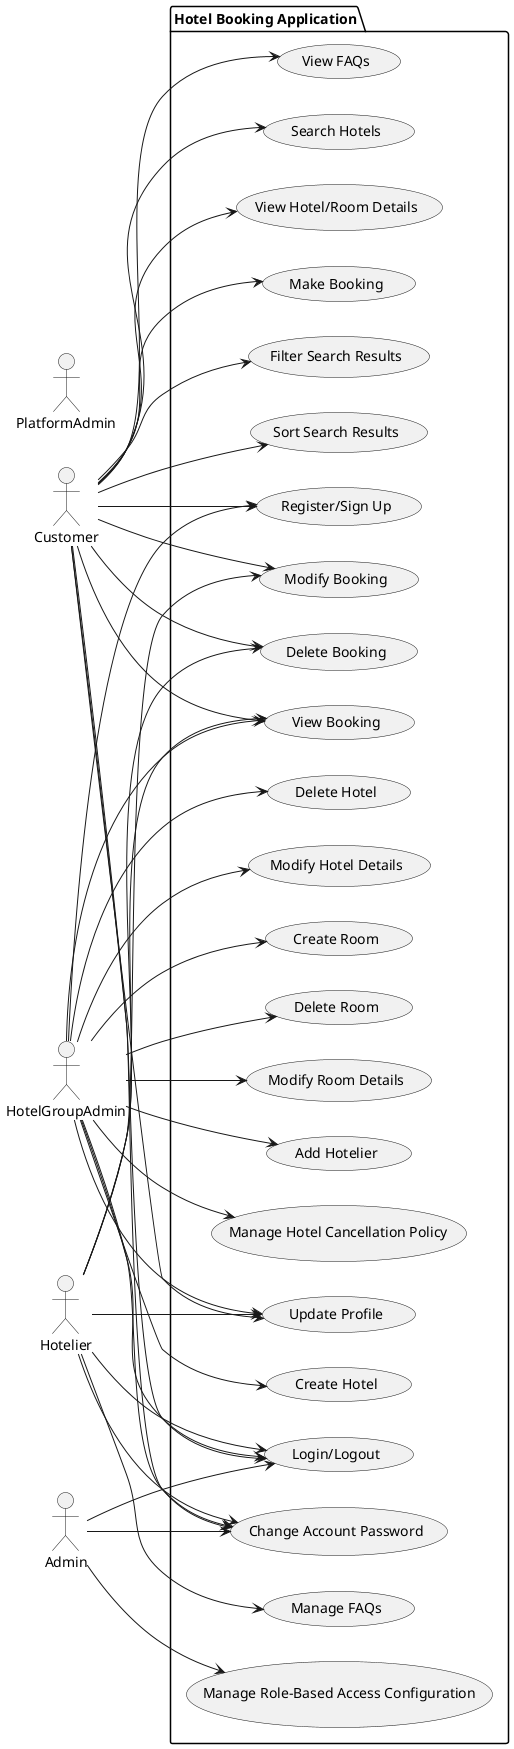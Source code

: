 @startuml

left to right direction

actor Customer
actor HotelGroupAdmin

actor Hotelier
actor PlatformAdmin

package "Hotel Booking Application" {
    usecase "Login/Logout" as LoginLogout
    usecase "Register/Sign Up" as Register
    usecase "Search Hotels" as SearchHotels
    usecase "View Hotel/Room Details" as ViewHotelAndRoomDetails
    usecase "Make Booking" as MakeBooking
    usecase "Modify Booking" as ModifyBooking
    usecase "Delete Booking" as DeleteBooking
    usecase "View Booking" as ViewBooking
    usecase "Create Hotel" as CreateHotel
    usecase "Delete Hotel" as DeleteHotel
    usecase "Modify Hotel Details" as ModifyHotelDetails
    usecase "Create Room" as CreateRoom
    usecase "Delete Room" as DeleteRoom
    usecase "Modify Room Details" as ModifyRoomDetails
    usecase "Add Hotelier" as AddHotelier
    usecase "Manage Role-Based Access Configuration" as ManageRoleBasedAccessConfiguration
    usecase "Update Profile" as UpdateProfile
    usecase "Change Account Password" as ChangeAccountPassword
    usecase "Filter Search Results" as FilterSearchResults
    usecase "Sort Search Results" as SortSearchResults
    usecase "Manage Hotel Cancellation Policy" as ManageHotelCancellationPolicy
    usecase "View FAQs" as ViewFAQs
    usecase "Manage FAQs" as ManageFAQs
}

Admin --> LoginLogout
Admin --> ManageRoleBasedAccessConfiguration
Admin --> ChangeAccountPassword
HotelGroupAdmin --> LoginLogout
HotelGroupAdmin --> Register
HotelGroupAdmin --> ViewBooking
HotelGroupAdmin --> CreateHotel
HotelGroupAdmin --> ModifyHotelDetails
HotelGroupAdmin --> DeleteHotel
HotelGroupAdmin --> CreateRoom
HotelGroupAdmin --> ModifyRoomDetails
HotelGroupAdmin --> DeleteRoom
HotelGroupAdmin --> AddHotelier
HotelGroupAdmin --> UpdateProfile
HotelGroupAdmin --> ChangeAccountPassword
HotelGroupAdmin --> ManageHotelCancellationPolicy
Hotelier --> LoginLogout
Hotelier --> ModifyBooking
Hotelier --> DeleteBooking
Hotelier --> ViewBooking
Hotelier --> UpdateProfile
Hotelier --> ChangeAccountPassword
Hotelier --> ManageFAQs
Customer --> LoginLogout
Customer --> Register
Customer --> SearchHotels
Customer --> ViewHotelAndRoomDetails
Customer --> MakeBooking
Customer --> ModifyBooking
Customer --> DeleteBooking
Customer --> ViewBooking
Customer --> UpdateProfile
Customer --> ChangeAccountPassword
Customer --> FilterSearchResults
Customer --> SortSearchResults
Customer --> ViewFAQs


@enduml